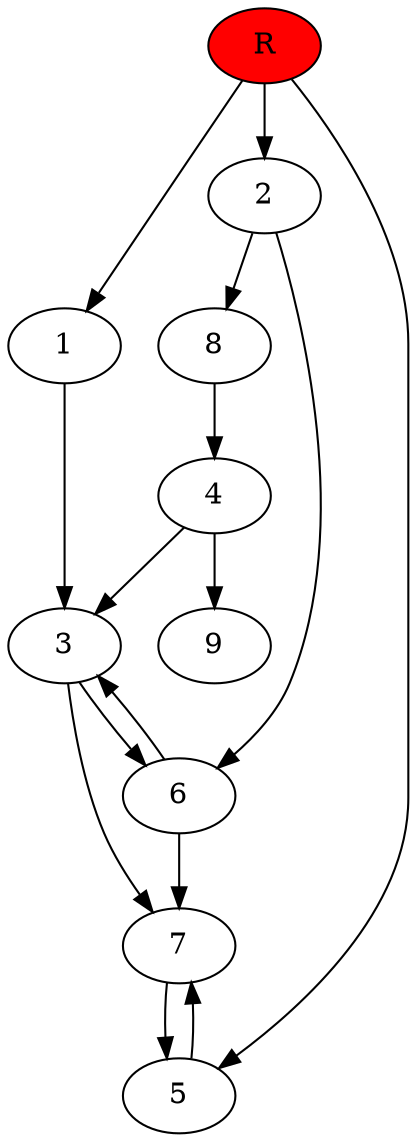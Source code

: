 digraph prb30005 {
	1
	2
	3
	4
	5
	6
	7
	8
	R [fillcolor="#ff0000" style=filled]
	1 -> 3
	2 -> 6
	2 -> 8
	3 -> 6
	3 -> 7
	4 -> 3
	4 -> 9
	5 -> 7
	6 -> 3
	6 -> 7
	7 -> 5
	8 -> 4
	R -> 1
	R -> 2
	R -> 5
}
